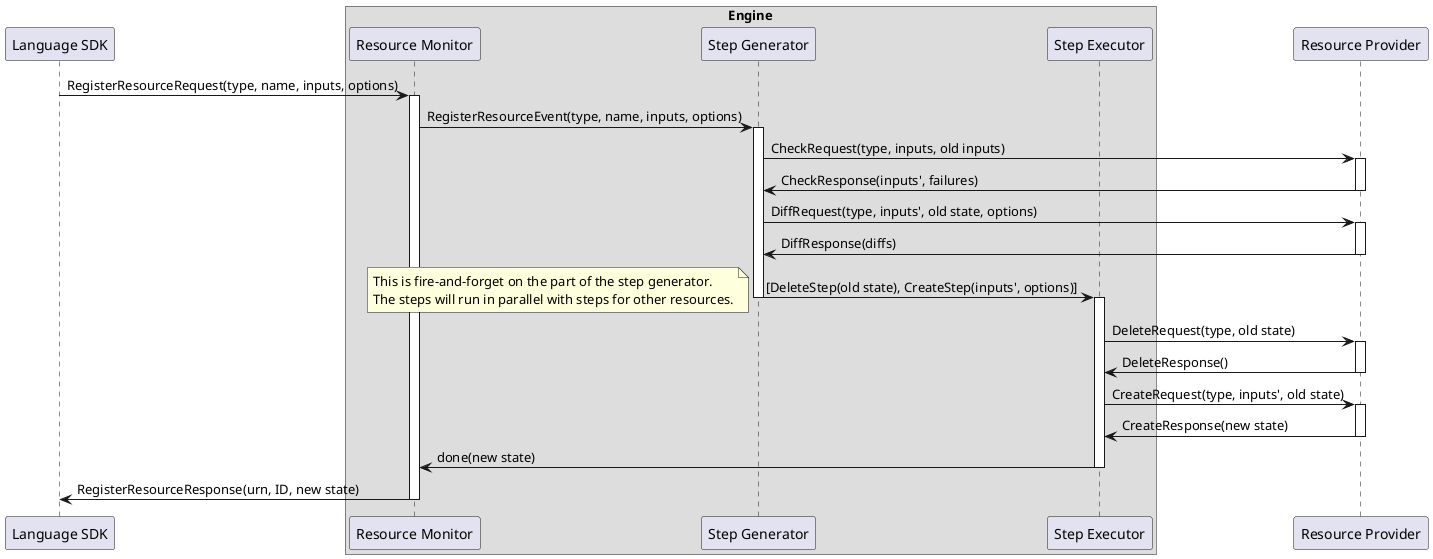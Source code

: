 @startuml
participant "Language SDK" order 10
box "Engine"
participant "Resource Monitor" order 15
participant "Step Generator" order 20
participant "Step Executor" order 25
end box
participant "Resource Provider" order 30

"Language SDK" -> "Resource Monitor" ++ : RegisterResourceRequest(type, name, inputs, options)
"Resource Monitor" -> "Step Generator" ++ : RegisterResourceEvent(type, name, inputs, options)
"Step Generator" -> "Resource Provider" ++ : CheckRequest(type, inputs, old inputs)
"Step Generator" <- "Resource Provider" -- : CheckResponse(inputs', failures)
"Step Generator" -> "Resource Provider" ++ : DiffRequest(type, inputs', old state, options)
"Step Generator" <- "Resource Provider" -- : DiffResponse(diffs)
"Step Generator" -> "Step Executor" --++ : [DeleteStep(old state), CreateStep(inputs', options)]
note left
	This is fire-and-forget on the part of the step generator.
	The steps will run in parallel with steps for other resources.
end note
"Step Executor" -> "Resource Provider" ++ : DeleteRequest(type, old state)
"Step Executor" <- "Resource Provider" -- : DeleteResponse()
"Step Executor" -> "Resource Provider" ++ : CreateRequest(type, inputs', old state)
"Step Executor" <- "Resource Provider" -- : CreateResponse(new state)
"Resource Monitor" <- "Step Executor" -- : done(new state)
"Language SDK" <- "Resource Monitor" -- : RegisterResourceResponse(urn, ID, new state)
@enduml
